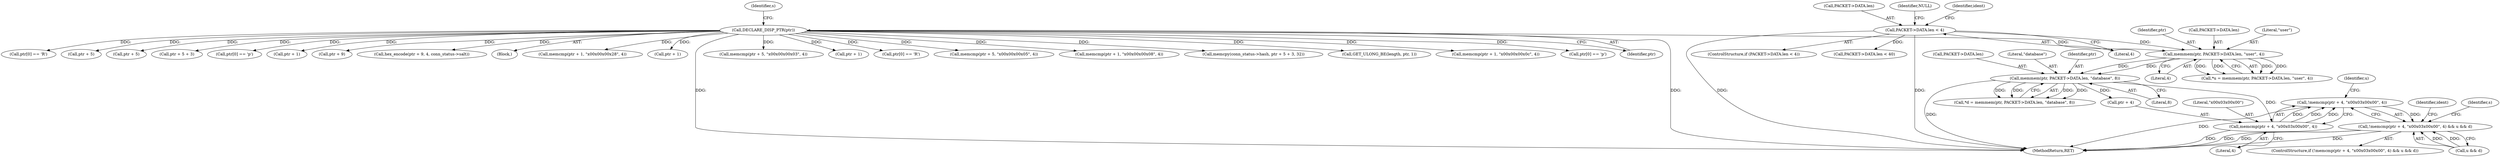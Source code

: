 digraph "0_ettercap_e3abe7d7585ecc420a7cab73313216613aadad5a@API" {
"1000192" [label="(Call,!memcmp(ptr + 4, \"\x00\x03\x00\x00\", 4))"];
"1000193" [label="(Call,memcmp(ptr + 4, \"\x00\x03\x00\x00\", 4))"];
"1000181" [label="(Call,memmem(ptr, PACKET->DATA.len, \"database\", 8))"];
"1000169" [label="(Call,memmem(ptr, PACKET->DATA.len, \"user\", 4))"];
"1000114" [label="(Call,DECLARE_DISP_PTR(ptr))"];
"1000141" [label="(Call,PACKET->DATA.len < 4)"];
"1000191" [label="(Call,!memcmp(ptr + 4, \"\x00\x03\x00\x00\", 4) && u && d)"];
"1000493" [label="(Call,ptr + 1)"];
"1000190" [label="(ControlStructure,if (!memcmp(ptr + 4, \"\x00\x03\x00\x00\", 4) && u && d))"];
"1000177" [label="(Literal,4)"];
"1000194" [label="(Call,ptr + 4)"];
"1000192" [label="(Call,!memcmp(ptr + 4, \"\x00\x03\x00\x00\", 4))"];
"1000114" [label="(Call,DECLARE_DISP_PTR(ptr))"];
"1000535" [label="(Call,ptr[0] == 'R')"];
"1000499" [label="(Call,memcmp(ptr + 5, \"\x00\x00\x00\x05\", 4))"];
"1000141" [label="(Call,PACKET->DATA.len < 4)"];
"1000200" [label="(Identifier,u)"];
"1000542" [label="(Call,memcmp(ptr + 1, \"\x00\x00\x00\x08\", 4))"];
"1000118" [label="(Identifier,s)"];
"1000324" [label="(Call,memcpy(conn_status->hash, ptr + 5 + 3, 32))"];
"1000390" [label="(Call,GET_ULONG_BE(length, ptr, 1))"];
"1000492" [label="(Call,memcmp(ptr + 1, \"\x00\x00\x00\x0c\", 4))"];
"1000286" [label="(Call,ptr[0] == 'p')"];
"1000152" [label="(Identifier,ident)"];
"1000115" [label="(Identifier,ptr)"];
"1000569" [label="(Identifier,ident)"];
"1000182" [label="(Identifier,ptr)"];
"1000191" [label="(Call,!memcmp(ptr + 4, \"\x00\x03\x00\x00\", 4) && u && d)"];
"1000198" [label="(Literal,4)"];
"1000140" [label="(ControlStructure,if (PACKET->DATA.len < 4))"];
"1000142" [label="(Call,PACKET->DATA.len)"];
"1000171" [label="(Call,PACKET->DATA.len)"];
"1000485" [label="(Call,ptr[0] == 'R')"];
"1000183" [label="(Call,PACKET->DATA.len)"];
"1000197" [label="(Literal,\"\x00\x03\x00\x00\")"];
"1000550" [label="(Call,ptr + 5)"];
"1000500" [label="(Call,ptr + 5)"];
"1000205" [label="(Identifier,s)"];
"1000328" [label="(Call,ptr + 5 + 3)"];
"1000189" [label="(Literal,8)"];
"1000176" [label="(Literal,\"user\")"];
"1000376" [label="(Call,ptr[0] == 'p')"];
"1000301" [label="(Call,ptr + 1)"];
"1000170" [label="(Identifier,ptr)"];
"1000519" [label="(Call,ptr + 9)"];
"1000518" [label="(Call,hex_encode(ptr + 9, 4, conn_status->salt))"];
"1000149" [label="(Identifier,NULL)"];
"1000113" [label="(Block,)"];
"1000312" [label="(Call,PACKET->DATA.len < 40)"];
"1000300" [label="(Call,memcmp(ptr + 1, \"\x00\x00\x00\x28\", 4))"];
"1000543" [label="(Call,ptr + 1)"];
"1000572" [label="(MethodReturn,RET)"];
"1000188" [label="(Literal,\"database\")"];
"1000549" [label="(Call,memcmp(ptr + 5, \"\x00\x00\x00\x03\", 4))"];
"1000147" [label="(Literal,4)"];
"1000179" [label="(Call,*d = memmem(ptr, PACKET->DATA.len, \"database\", 8))"];
"1000193" [label="(Call,memcmp(ptr + 4, \"\x00\x03\x00\x00\", 4))"];
"1000181" [label="(Call,memmem(ptr, PACKET->DATA.len, \"database\", 8))"];
"1000167" [label="(Call,*u = memmem(ptr, PACKET->DATA.len, \"user\", 4))"];
"1000199" [label="(Call,u && d)"];
"1000169" [label="(Call,memmem(ptr, PACKET->DATA.len, \"user\", 4))"];
"1000192" -> "1000191"  [label="AST: "];
"1000192" -> "1000193"  [label="CFG: "];
"1000193" -> "1000192"  [label="AST: "];
"1000200" -> "1000192"  [label="CFG: "];
"1000191" -> "1000192"  [label="CFG: "];
"1000192" -> "1000572"  [label="DDG: "];
"1000192" -> "1000191"  [label="DDG: "];
"1000193" -> "1000192"  [label="DDG: "];
"1000193" -> "1000192"  [label="DDG: "];
"1000193" -> "1000192"  [label="DDG: "];
"1000193" -> "1000198"  [label="CFG: "];
"1000194" -> "1000193"  [label="AST: "];
"1000197" -> "1000193"  [label="AST: "];
"1000198" -> "1000193"  [label="AST: "];
"1000193" -> "1000572"  [label="DDG: "];
"1000181" -> "1000193"  [label="DDG: "];
"1000181" -> "1000179"  [label="AST: "];
"1000181" -> "1000189"  [label="CFG: "];
"1000182" -> "1000181"  [label="AST: "];
"1000183" -> "1000181"  [label="AST: "];
"1000188" -> "1000181"  [label="AST: "];
"1000189" -> "1000181"  [label="AST: "];
"1000179" -> "1000181"  [label="CFG: "];
"1000181" -> "1000572"  [label="DDG: "];
"1000181" -> "1000179"  [label="DDG: "];
"1000181" -> "1000179"  [label="DDG: "];
"1000181" -> "1000179"  [label="DDG: "];
"1000181" -> "1000179"  [label="DDG: "];
"1000169" -> "1000181"  [label="DDG: "];
"1000169" -> "1000181"  [label="DDG: "];
"1000181" -> "1000194"  [label="DDG: "];
"1000169" -> "1000167"  [label="AST: "];
"1000169" -> "1000177"  [label="CFG: "];
"1000170" -> "1000169"  [label="AST: "];
"1000171" -> "1000169"  [label="AST: "];
"1000176" -> "1000169"  [label="AST: "];
"1000177" -> "1000169"  [label="AST: "];
"1000167" -> "1000169"  [label="CFG: "];
"1000169" -> "1000167"  [label="DDG: "];
"1000169" -> "1000167"  [label="DDG: "];
"1000169" -> "1000167"  [label="DDG: "];
"1000169" -> "1000167"  [label="DDG: "];
"1000114" -> "1000169"  [label="DDG: "];
"1000141" -> "1000169"  [label="DDG: "];
"1000114" -> "1000113"  [label="AST: "];
"1000114" -> "1000115"  [label="CFG: "];
"1000115" -> "1000114"  [label="AST: "];
"1000118" -> "1000114"  [label="CFG: "];
"1000114" -> "1000572"  [label="DDG: "];
"1000114" -> "1000572"  [label="DDG: "];
"1000114" -> "1000286"  [label="DDG: "];
"1000114" -> "1000300"  [label="DDG: "];
"1000114" -> "1000301"  [label="DDG: "];
"1000114" -> "1000324"  [label="DDG: "];
"1000114" -> "1000328"  [label="DDG: "];
"1000114" -> "1000376"  [label="DDG: "];
"1000114" -> "1000390"  [label="DDG: "];
"1000114" -> "1000485"  [label="DDG: "];
"1000114" -> "1000492"  [label="DDG: "];
"1000114" -> "1000493"  [label="DDG: "];
"1000114" -> "1000499"  [label="DDG: "];
"1000114" -> "1000500"  [label="DDG: "];
"1000114" -> "1000518"  [label="DDG: "];
"1000114" -> "1000519"  [label="DDG: "];
"1000114" -> "1000535"  [label="DDG: "];
"1000114" -> "1000542"  [label="DDG: "];
"1000114" -> "1000543"  [label="DDG: "];
"1000114" -> "1000549"  [label="DDG: "];
"1000114" -> "1000550"  [label="DDG: "];
"1000141" -> "1000140"  [label="AST: "];
"1000141" -> "1000147"  [label="CFG: "];
"1000142" -> "1000141"  [label="AST: "];
"1000147" -> "1000141"  [label="AST: "];
"1000149" -> "1000141"  [label="CFG: "];
"1000152" -> "1000141"  [label="CFG: "];
"1000141" -> "1000572"  [label="DDG: "];
"1000141" -> "1000572"  [label="DDG: "];
"1000141" -> "1000312"  [label="DDG: "];
"1000191" -> "1000190"  [label="AST: "];
"1000191" -> "1000199"  [label="CFG: "];
"1000199" -> "1000191"  [label="AST: "];
"1000205" -> "1000191"  [label="CFG: "];
"1000569" -> "1000191"  [label="CFG: "];
"1000191" -> "1000572"  [label="DDG: "];
"1000191" -> "1000572"  [label="DDG: "];
"1000191" -> "1000572"  [label="DDG: "];
"1000199" -> "1000191"  [label="DDG: "];
"1000199" -> "1000191"  [label="DDG: "];
}

